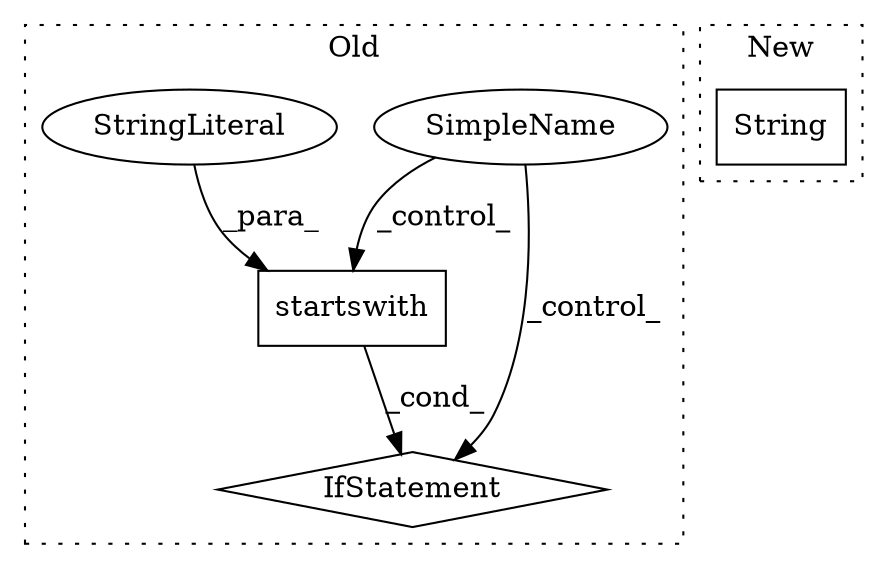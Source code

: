 digraph G {
subgraph cluster0 {
1 [label="startswith" a="32" s="9430,9444" l="11,1" shape="box"];
3 [label="IfStatement" a="25" s="9413,9445" l="4,2" shape="diamond"];
4 [label="SimpleName" a="42" s="" l="" shape="ellipse"];
5 [label="StringLiteral" a="45" s="9441" l="3" shape="ellipse"];
label = "Old";
style="dotted";
}
subgraph cluster1 {
2 [label="String" a="32" s="9713,9721" l="7,1" shape="box"];
label = "New";
style="dotted";
}
1 -> 3 [label="_cond_"];
4 -> 3 [label="_control_"];
4 -> 1 [label="_control_"];
5 -> 1 [label="_para_"];
}